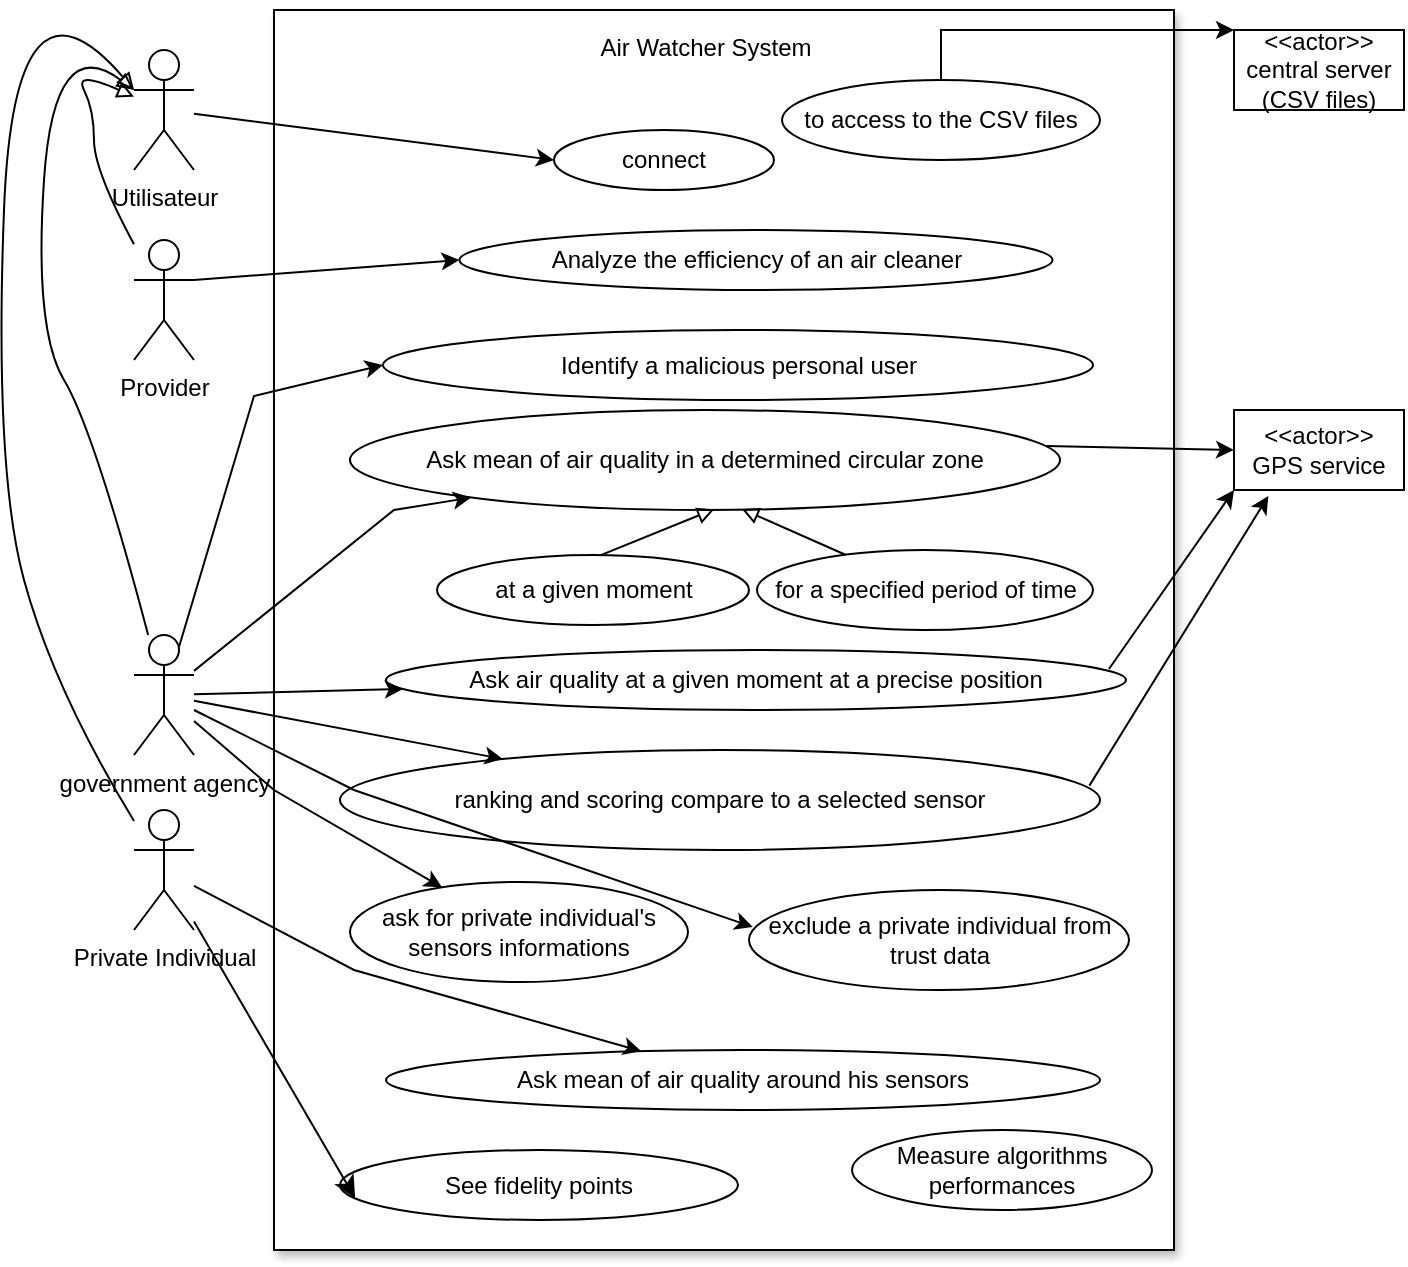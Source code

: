 <mxfile version="24.5.2" type="github">
  <diagram name="Page-1" id="l2WPUvjRW5Avm5DFvKfE">
    <mxGraphModel dx="1011" dy="732" grid="1" gridSize="10" guides="1" tooltips="1" connect="1" arrows="1" fold="1" page="1" pageScale="1" pageWidth="827" pageHeight="1169" math="0" shadow="0">
      <root>
        <mxCell id="0" />
        <mxCell id="1" parent="0" />
        <mxCell id="mPMVMwwMDDIuX5QgNMDJ-1" value="government agency" style="shape=umlActor;verticalLabelPosition=bottom;verticalAlign=top;html=1;outlineConnect=0;" parent="1" vertex="1">
          <mxGeometry x="170" y="482.5" width="30" height="60" as="geometry" />
        </mxCell>
        <mxCell id="mPMVMwwMDDIuX5QgNMDJ-2" value="" style="rounded=0;whiteSpace=wrap;html=1;shadow=1;" parent="1" vertex="1">
          <mxGeometry x="240" y="170" width="450" height="620" as="geometry" />
        </mxCell>
        <mxCell id="mPMVMwwMDDIuX5QgNMDJ-3" value="Air Watcher System" style="text;html=1;align=center;verticalAlign=middle;whiteSpace=wrap;rounded=0;" parent="1" vertex="1">
          <mxGeometry x="355.5" y="174" width="200" height="30" as="geometry" />
        </mxCell>
        <mxCell id="mPMVMwwMDDIuX5QgNMDJ-5" value="Provider" style="shape=umlActor;verticalLabelPosition=bottom;verticalAlign=top;html=1;outlineConnect=0;" parent="1" vertex="1">
          <mxGeometry x="170" y="285" width="30" height="60" as="geometry" />
        </mxCell>
        <mxCell id="mPMVMwwMDDIuX5QgNMDJ-10" value="&amp;lt;&amp;lt;actor&amp;gt;&amp;gt;&lt;div&gt;GPS service&lt;/div&gt;" style="rounded=0;whiteSpace=wrap;html=1;" parent="1" vertex="1">
          <mxGeometry x="720" y="370" width="85" height="40" as="geometry" />
        </mxCell>
        <mxCell id="mPMVMwwMDDIuX5QgNMDJ-13" value="&amp;lt;&amp;lt;actor&amp;gt;&amp;gt;&lt;div&gt;central server (CSV files)&lt;/div&gt;" style="rounded=0;whiteSpace=wrap;html=1;" parent="1" vertex="1">
          <mxGeometry x="720" y="180" width="85" height="40" as="geometry" />
        </mxCell>
        <mxCell id="mPMVMwwMDDIuX5QgNMDJ-19" value="" style="edgeStyle=orthogonalEdgeStyle;rounded=0;orthogonalLoop=1;jettySize=auto;html=1;" parent="1" source="mPMVMwwMDDIuX5QgNMDJ-18" target="mPMVMwwMDDIuX5QgNMDJ-13" edge="1">
          <mxGeometry relative="1" as="geometry">
            <Array as="points">
              <mxPoint x="574" y="180" />
              <mxPoint x="763" y="180" />
            </Array>
          </mxGeometry>
        </mxCell>
        <mxCell id="mPMVMwwMDDIuX5QgNMDJ-18" value="to access to the CSV files" style="ellipse;whiteSpace=wrap;html=1;" parent="1" vertex="1">
          <mxGeometry x="494" y="205" width="159" height="40" as="geometry" />
        </mxCell>
        <mxCell id="mPMVMwwMDDIuX5QgNMDJ-34" value="Ask mean of air quality in a determined circular zone" style="ellipse;whiteSpace=wrap;html=1;" parent="1" vertex="1">
          <mxGeometry x="278" y="370" width="355" height="50" as="geometry" />
        </mxCell>
        <mxCell id="mPMVMwwMDDIuX5QgNMDJ-35" value="Ask air quality at a given moment at a precise position" style="ellipse;whiteSpace=wrap;html=1;" parent="1" vertex="1">
          <mxGeometry x="296" y="490" width="370" height="30" as="geometry" />
        </mxCell>
        <mxCell id="mPMVMwwMDDIuX5QgNMDJ-36" value="at a given moment" style="ellipse;whiteSpace=wrap;html=1;" parent="1" vertex="1">
          <mxGeometry x="321.5" y="442.5" width="156" height="35" as="geometry" />
        </mxCell>
        <mxCell id="mPMVMwwMDDIuX5QgNMDJ-37" value="for a specified period of time" style="ellipse;whiteSpace=wrap;html=1;" parent="1" vertex="1">
          <mxGeometry x="481.5" y="440" width="168" height="40" as="geometry" />
        </mxCell>
        <mxCell id="mPMVMwwMDDIuX5QgNMDJ-40" value="" style="endArrow=block;html=1;rounded=0;exitX=0.523;exitY=0.006;exitDx=0;exitDy=0;exitPerimeter=0;entryX=0.513;entryY=0.992;entryDx=0;entryDy=0;entryPerimeter=0;endFill=0;" parent="1" source="mPMVMwwMDDIuX5QgNMDJ-36" target="mPMVMwwMDDIuX5QgNMDJ-34" edge="1">
          <mxGeometry width="50" height="50" relative="1" as="geometry">
            <mxPoint x="375" y="425" as="sourcePoint" />
            <mxPoint x="425" y="375" as="targetPoint" />
          </mxGeometry>
        </mxCell>
        <mxCell id="mPMVMwwMDDIuX5QgNMDJ-41" value="" style="endArrow=block;html=1;rounded=0;entryX=0.552;entryY=0.99;entryDx=0;entryDy=0;entryPerimeter=0;endFill=0;" parent="1" source="mPMVMwwMDDIuX5QgNMDJ-37" target="mPMVMwwMDDIuX5QgNMDJ-34" edge="1">
          <mxGeometry width="50" height="50" relative="1" as="geometry">
            <mxPoint x="330" y="430" as="sourcePoint" />
            <mxPoint x="431" y="374" as="targetPoint" />
          </mxGeometry>
        </mxCell>
        <mxCell id="mPMVMwwMDDIuX5QgNMDJ-42" value="ranking and scoring compare to a selected sensor" style="ellipse;whiteSpace=wrap;html=1;" parent="1" vertex="1">
          <mxGeometry x="273" y="540" width="380" height="50" as="geometry" />
        </mxCell>
        <mxCell id="mPMVMwwMDDIuX5QgNMDJ-45" value="exclude a private individual from trust data" style="ellipse;whiteSpace=wrap;html=1;" parent="1" vertex="1">
          <mxGeometry x="477.5" y="610" width="190" height="50" as="geometry" />
        </mxCell>
        <mxCell id="mPMVMwwMDDIuX5QgNMDJ-46" value="Measure algorithms performances" style="ellipse;whiteSpace=wrap;html=1;" parent="1" vertex="1">
          <mxGeometry x="529" y="730" width="150" height="40" as="geometry" />
        </mxCell>
        <mxCell id="mPMVMwwMDDIuX5QgNMDJ-48" value="" style="endArrow=classic;html=1;rounded=0;entryX=0.01;entryY=0.37;entryDx=0;entryDy=0;entryPerimeter=0;" parent="1" source="mPMVMwwMDDIuX5QgNMDJ-1" target="mPMVMwwMDDIuX5QgNMDJ-45" edge="1">
          <mxGeometry width="50" height="50" relative="1" as="geometry">
            <mxPoint x="180" y="440" as="sourcePoint" />
            <mxPoint x="230" y="390" as="targetPoint" />
            <Array as="points">
              <mxPoint x="280" y="560" />
            </Array>
          </mxGeometry>
        </mxCell>
        <mxCell id="mPMVMwwMDDIuX5QgNMDJ-49" value="connect" style="ellipse;whiteSpace=wrap;html=1;" parent="1" vertex="1">
          <mxGeometry x="380" y="230" width="110" height="30" as="geometry" />
        </mxCell>
        <mxCell id="mPMVMwwMDDIuX5QgNMDJ-53" value="" style="endArrow=classic;html=1;rounded=0;exitX=0.981;exitY=0.361;exitDx=0;exitDy=0;exitPerimeter=0;entryX=0;entryY=0.5;entryDx=0;entryDy=0;" parent="1" source="mPMVMwwMDDIuX5QgNMDJ-34" target="mPMVMwwMDDIuX5QgNMDJ-10" edge="1">
          <mxGeometry width="50" height="50" relative="1" as="geometry">
            <mxPoint x="590" y="340" as="sourcePoint" />
            <mxPoint x="640" y="290" as="targetPoint" />
          </mxGeometry>
        </mxCell>
        <mxCell id="mPMVMwwMDDIuX5QgNMDJ-54" value="" style="endArrow=classic;html=1;rounded=0;exitX=0.977;exitY=0.317;exitDx=0;exitDy=0;exitPerimeter=0;entryX=0;entryY=1;entryDx=0;entryDy=0;" parent="1" source="mPMVMwwMDDIuX5QgNMDJ-35" target="mPMVMwwMDDIuX5QgNMDJ-10" edge="1">
          <mxGeometry width="50" height="50" relative="1" as="geometry">
            <mxPoint x="650" y="460" as="sourcePoint" />
            <mxPoint x="700" y="410" as="targetPoint" />
          </mxGeometry>
        </mxCell>
        <mxCell id="mPMVMwwMDDIuX5QgNMDJ-55" value="" style="endArrow=classic;html=1;rounded=0;exitX=0.986;exitY=0.356;exitDx=0;exitDy=0;exitPerimeter=0;entryX=0.202;entryY=1.074;entryDx=0;entryDy=0;entryPerimeter=0;" parent="1" source="mPMVMwwMDDIuX5QgNMDJ-42" target="mPMVMwwMDDIuX5QgNMDJ-10" edge="1">
          <mxGeometry width="50" height="50" relative="1" as="geometry">
            <mxPoint x="620" y="482.5" as="sourcePoint" />
            <mxPoint x="744" y="352.5" as="targetPoint" />
          </mxGeometry>
        </mxCell>
        <mxCell id="mPMVMwwMDDIuX5QgNMDJ-56" value="Utilisateur" style="shape=umlActor;verticalLabelPosition=bottom;verticalAlign=top;html=1;outlineConnect=0;" parent="1" vertex="1">
          <mxGeometry x="170" y="190" width="30" height="60" as="geometry" />
        </mxCell>
        <mxCell id="mPMVMwwMDDIuX5QgNMDJ-61" value="" style="curved=1;endArrow=block;html=1;rounded=0;endFill=0;" parent="1" source="mPMVMwwMDDIuX5QgNMDJ-5" target="mPMVMwwMDDIuX5QgNMDJ-56" edge="1">
          <mxGeometry width="50" height="50" relative="1" as="geometry">
            <mxPoint x="80" y="240" as="sourcePoint" />
            <mxPoint x="130" y="190" as="targetPoint" />
            <Array as="points">
              <mxPoint x="150" y="250" />
              <mxPoint x="150" y="220" />
              <mxPoint x="140" y="200" />
            </Array>
          </mxGeometry>
        </mxCell>
        <mxCell id="mPMVMwwMDDIuX5QgNMDJ-63" value="" style="endArrow=classic;html=1;rounded=0;entryX=0;entryY=0.5;entryDx=0;entryDy=0;" parent="1" source="mPMVMwwMDDIuX5QgNMDJ-56" target="mPMVMwwMDDIuX5QgNMDJ-49" edge="1">
          <mxGeometry width="50" height="50" relative="1" as="geometry">
            <mxPoint x="230" y="120" as="sourcePoint" />
            <mxPoint x="280" y="70" as="targetPoint" />
          </mxGeometry>
        </mxCell>
        <mxCell id="CMOTrVaitMfI9DuM7geh-1" value="Private Individual" style="shape=umlActor;verticalLabelPosition=bottom;verticalAlign=top;html=1;outlineConnect=0;" parent="1" vertex="1">
          <mxGeometry x="170" y="570" width="30" height="60" as="geometry" />
        </mxCell>
        <mxCell id="CMOTrVaitMfI9DuM7geh-2" value="" style="curved=1;endArrow=block;html=1;rounded=0;entryX=0;entryY=0.333;entryDx=0;entryDy=0;entryPerimeter=0;endFill=0;" parent="1" source="CMOTrVaitMfI9DuM7geh-1" target="mPMVMwwMDDIuX5QgNMDJ-56" edge="1">
          <mxGeometry width="50" height="50" relative="1" as="geometry">
            <mxPoint x="80" y="510" as="sourcePoint" />
            <mxPoint x="130" y="460" as="targetPoint" />
            <Array as="points">
              <mxPoint x="130" y="510" />
              <mxPoint x="100" y="400" />
              <mxPoint x="110" y="140" />
            </Array>
          </mxGeometry>
        </mxCell>
        <mxCell id="7C0dqBKwXJuHddxGU4Rj-1" value="See fidelity points" style="ellipse;whiteSpace=wrap;html=1;" parent="1" vertex="1">
          <mxGeometry x="273" y="740" width="199" height="35" as="geometry" />
        </mxCell>
        <mxCell id="7C0dqBKwXJuHddxGU4Rj-2" style="edgeStyle=none;curved=1;rounded=0;orthogonalLoop=1;jettySize=auto;html=1;entryX=0.038;entryY=0.686;entryDx=0;entryDy=0;entryPerimeter=0;fontSize=12;startSize=8;endSize=8;" parent="1" source="CMOTrVaitMfI9DuM7geh-1" target="7C0dqBKwXJuHddxGU4Rj-1" edge="1">
          <mxGeometry relative="1" as="geometry" />
        </mxCell>
        <mxCell id="zV7D3eGCMYDxvo4wQJPu-1" value="" style="endArrow=classic;html=1;rounded=0;" parent="1" source="mPMVMwwMDDIuX5QgNMDJ-1" target="mPMVMwwMDDIuX5QgNMDJ-42" edge="1">
          <mxGeometry width="50" height="50" relative="1" as="geometry">
            <mxPoint x="380" y="490" as="sourcePoint" />
            <mxPoint x="430" y="440" as="targetPoint" />
          </mxGeometry>
        </mxCell>
        <mxCell id="zV7D3eGCMYDxvo4wQJPu-2" value="" style="endArrow=classic;html=1;rounded=0;" parent="1" source="mPMVMwwMDDIuX5QgNMDJ-1" target="mPMVMwwMDDIuX5QgNMDJ-35" edge="1">
          <mxGeometry width="50" height="50" relative="1" as="geometry">
            <mxPoint x="210" y="450.332" as="sourcePoint" />
            <mxPoint x="350.03" y="430" as="targetPoint" />
          </mxGeometry>
        </mxCell>
        <mxCell id="zV7D3eGCMYDxvo4wQJPu-3" value="" style="endArrow=classic;html=1;rounded=0;" parent="1" source="mPMVMwwMDDIuX5QgNMDJ-1" target="mPMVMwwMDDIuX5QgNMDJ-34" edge="1">
          <mxGeometry width="50" height="50" relative="1" as="geometry">
            <mxPoint x="380" y="420" as="sourcePoint" />
            <mxPoint x="430" y="370" as="targetPoint" />
            <Array as="points">
              <mxPoint x="300" y="420" />
            </Array>
          </mxGeometry>
        </mxCell>
        <mxCell id="zV7D3eGCMYDxvo4wQJPu-4" value="Ask mean of air quality around his sensors" style="ellipse;whiteSpace=wrap;html=1;" parent="1" vertex="1">
          <mxGeometry x="296" y="690" width="357" height="30" as="geometry" />
        </mxCell>
        <mxCell id="zV7D3eGCMYDxvo4wQJPu-5" value="" style="endArrow=classic;html=1;rounded=0;" parent="1" source="CMOTrVaitMfI9DuM7geh-1" target="zV7D3eGCMYDxvo4wQJPu-4" edge="1">
          <mxGeometry width="50" height="50" relative="1" as="geometry">
            <mxPoint x="380" y="460" as="sourcePoint" />
            <mxPoint x="430" y="410" as="targetPoint" />
            <Array as="points">
              <mxPoint x="280" y="650" />
            </Array>
          </mxGeometry>
        </mxCell>
        <mxCell id="zV7D3eGCMYDxvo4wQJPu-6" value="ask for private individual&#39;s sensors informations" style="ellipse;whiteSpace=wrap;html=1;" parent="1" vertex="1">
          <mxGeometry x="278" y="606" width="169" height="50" as="geometry" />
        </mxCell>
        <mxCell id="zV7D3eGCMYDxvo4wQJPu-7" value="" style="endArrow=classic;html=1;rounded=0;" parent="1" source="mPMVMwwMDDIuX5QgNMDJ-1" target="zV7D3eGCMYDxvo4wQJPu-6" edge="1">
          <mxGeometry width="50" height="50" relative="1" as="geometry">
            <mxPoint x="380" y="460" as="sourcePoint" />
            <mxPoint x="430" y="410" as="targetPoint" />
            <Array as="points">
              <mxPoint x="240" y="560" />
            </Array>
          </mxGeometry>
        </mxCell>
        <mxCell id="zV7D3eGCMYDxvo4wQJPu-8" value="" style="curved=1;endArrow=block;html=1;rounded=0;entryX=0;entryY=0.333;entryDx=0;entryDy=0;entryPerimeter=0;endFill=0;" parent="1" source="mPMVMwwMDDIuX5QgNMDJ-1" target="mPMVMwwMDDIuX5QgNMDJ-56" edge="1">
          <mxGeometry width="50" height="50" relative="1" as="geometry">
            <mxPoint x="100" y="380" as="sourcePoint" />
            <mxPoint x="150" y="330" as="targetPoint" />
            <Array as="points">
              <mxPoint x="150" y="380" />
              <mxPoint x="120" y="330" />
              <mxPoint x="130" y="180" />
            </Array>
          </mxGeometry>
        </mxCell>
        <mxCell id="GTV8dw9vjoJJsqa4DkPT-1" value="Analyze the efficiency of an air cleaner" style="ellipse;whiteSpace=wrap;html=1;" parent="1" vertex="1">
          <mxGeometry x="332.75" y="280" width="296.5" height="30" as="geometry" />
        </mxCell>
        <mxCell id="GTV8dw9vjoJJsqa4DkPT-4" value="Identify a malicious personal user" style="ellipse;whiteSpace=wrap;html=1;" parent="1" vertex="1">
          <mxGeometry x="294.5" y="330" width="355" height="35" as="geometry" />
        </mxCell>
        <mxCell id="GTV8dw9vjoJJsqa4DkPT-5" value="" style="endArrow=classic;html=1;rounded=0;entryX=0;entryY=0.5;entryDx=0;entryDy=0;exitX=0.75;exitY=0.1;exitDx=0;exitDy=0;exitPerimeter=0;" parent="1" source="mPMVMwwMDDIuX5QgNMDJ-1" target="GTV8dw9vjoJJsqa4DkPT-4" edge="1">
          <mxGeometry width="50" height="50" relative="1" as="geometry">
            <mxPoint x="130" y="443" as="sourcePoint" />
            <mxPoint x="308" y="340" as="targetPoint" />
            <Array as="points">
              <mxPoint x="230" y="363" />
            </Array>
          </mxGeometry>
        </mxCell>
        <mxCell id="GTV8dw9vjoJJsqa4DkPT-6" value="" style="endArrow=classic;html=1;rounded=0;entryX=0;entryY=0.5;entryDx=0;entryDy=0;exitX=1;exitY=0.333;exitDx=0;exitDy=0;exitPerimeter=0;" parent="1" source="mPMVMwwMDDIuX5QgNMDJ-5" target="GTV8dw9vjoJJsqa4DkPT-1" edge="1">
          <mxGeometry width="50" height="50" relative="1" as="geometry">
            <mxPoint x="203" y="499" as="sourcePoint" />
            <mxPoint x="305" y="358" as="targetPoint" />
            <Array as="points" />
          </mxGeometry>
        </mxCell>
      </root>
    </mxGraphModel>
  </diagram>
</mxfile>
